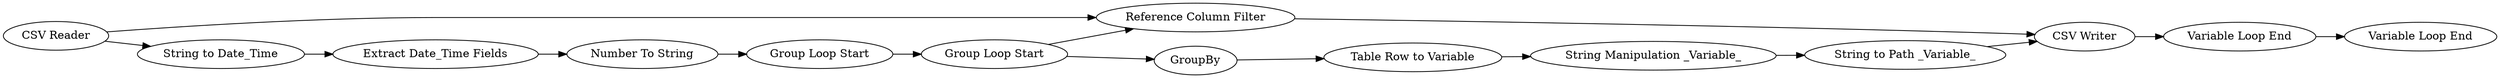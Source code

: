 digraph {
	12 -> 13
	9 -> 14
	11 -> 12
	14 -> 2
	4 -> 5
	2 -> 15
	3 -> 14
	9 -> 11
	3 -> 4
	17 -> 2
	15 -> 16
	13 -> 17
	7 -> 6
	6 -> 9
	5 -> 7
	5 [label="Extract Date_Time Fields"]
	16 [label="Variable Loop End"]
	13 [label="String Manipulation _Variable_"]
	7 [label="Number To String"]
	9 [label="Group Loop Start"]
	11 [label=GroupBy]
	4 [label="String to Date_Time"]
	6 [label="Group Loop Start"]
	15 [label="Variable Loop End"]
	14 [label="Reference Column Filter"]
	17 [label="String to Path _Variable_"]
	3 [label="CSV Reader"]
	2 [label="CSV Writer"]
	12 [label="Table Row to Variable"]
	rankdir=LR
}
